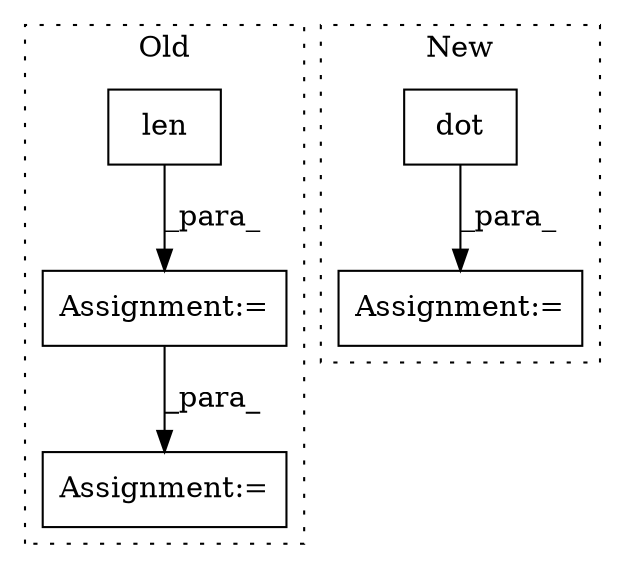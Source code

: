 digraph G {
subgraph cluster0 {
1 [label="len" a="32" s="313,334" l="4,1" shape="box"];
3 [label="Assignment:=" a="7" s="888" l="1" shape="box"];
4 [label="Assignment:=" a="7" s="312" l="1" shape="box"];
label = "Old";
style="dotted";
}
subgraph cluster1 {
2 [label="dot" a="32" s="677,699" l="4,1" shape="box"];
5 [label="Assignment:=" a="7" s="719" l="1" shape="box"];
label = "New";
style="dotted";
}
1 -> 4 [label="_para_"];
2 -> 5 [label="_para_"];
4 -> 3 [label="_para_"];
}